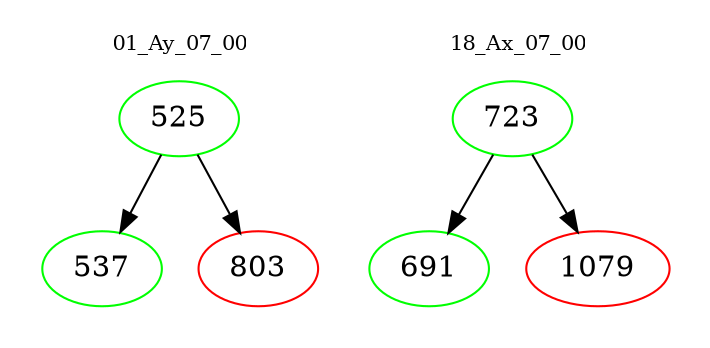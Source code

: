 digraph{
subgraph cluster_0 {
color = white
label = "01_Ay_07_00";
fontsize=10;
T0_525 [label="525", color="green"]
T0_525 -> T0_537 [color="black"]
T0_537 [label="537", color="green"]
T0_525 -> T0_803 [color="black"]
T0_803 [label="803", color="red"]
}
subgraph cluster_1 {
color = white
label = "18_Ax_07_00";
fontsize=10;
T1_723 [label="723", color="green"]
T1_723 -> T1_691 [color="black"]
T1_691 [label="691", color="green"]
T1_723 -> T1_1079 [color="black"]
T1_1079 [label="1079", color="red"]
}
}
